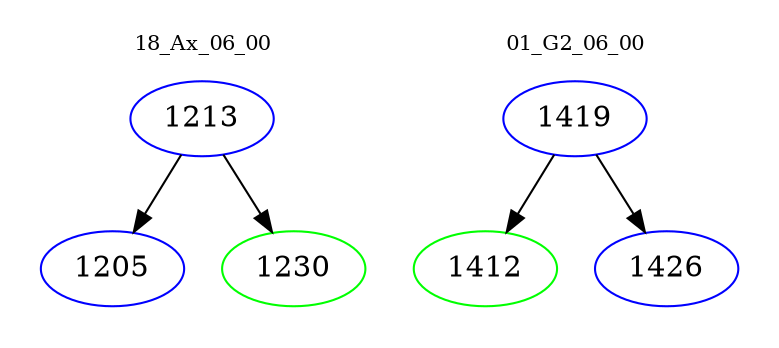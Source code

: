 digraph{
subgraph cluster_0 {
color = white
label = "18_Ax_06_00";
fontsize=10;
T0_1213 [label="1213", color="blue"]
T0_1213 -> T0_1205 [color="black"]
T0_1205 [label="1205", color="blue"]
T0_1213 -> T0_1230 [color="black"]
T0_1230 [label="1230", color="green"]
}
subgraph cluster_1 {
color = white
label = "01_G2_06_00";
fontsize=10;
T1_1419 [label="1419", color="blue"]
T1_1419 -> T1_1412 [color="black"]
T1_1412 [label="1412", color="green"]
T1_1419 -> T1_1426 [color="black"]
T1_1426 [label="1426", color="blue"]
}
}
